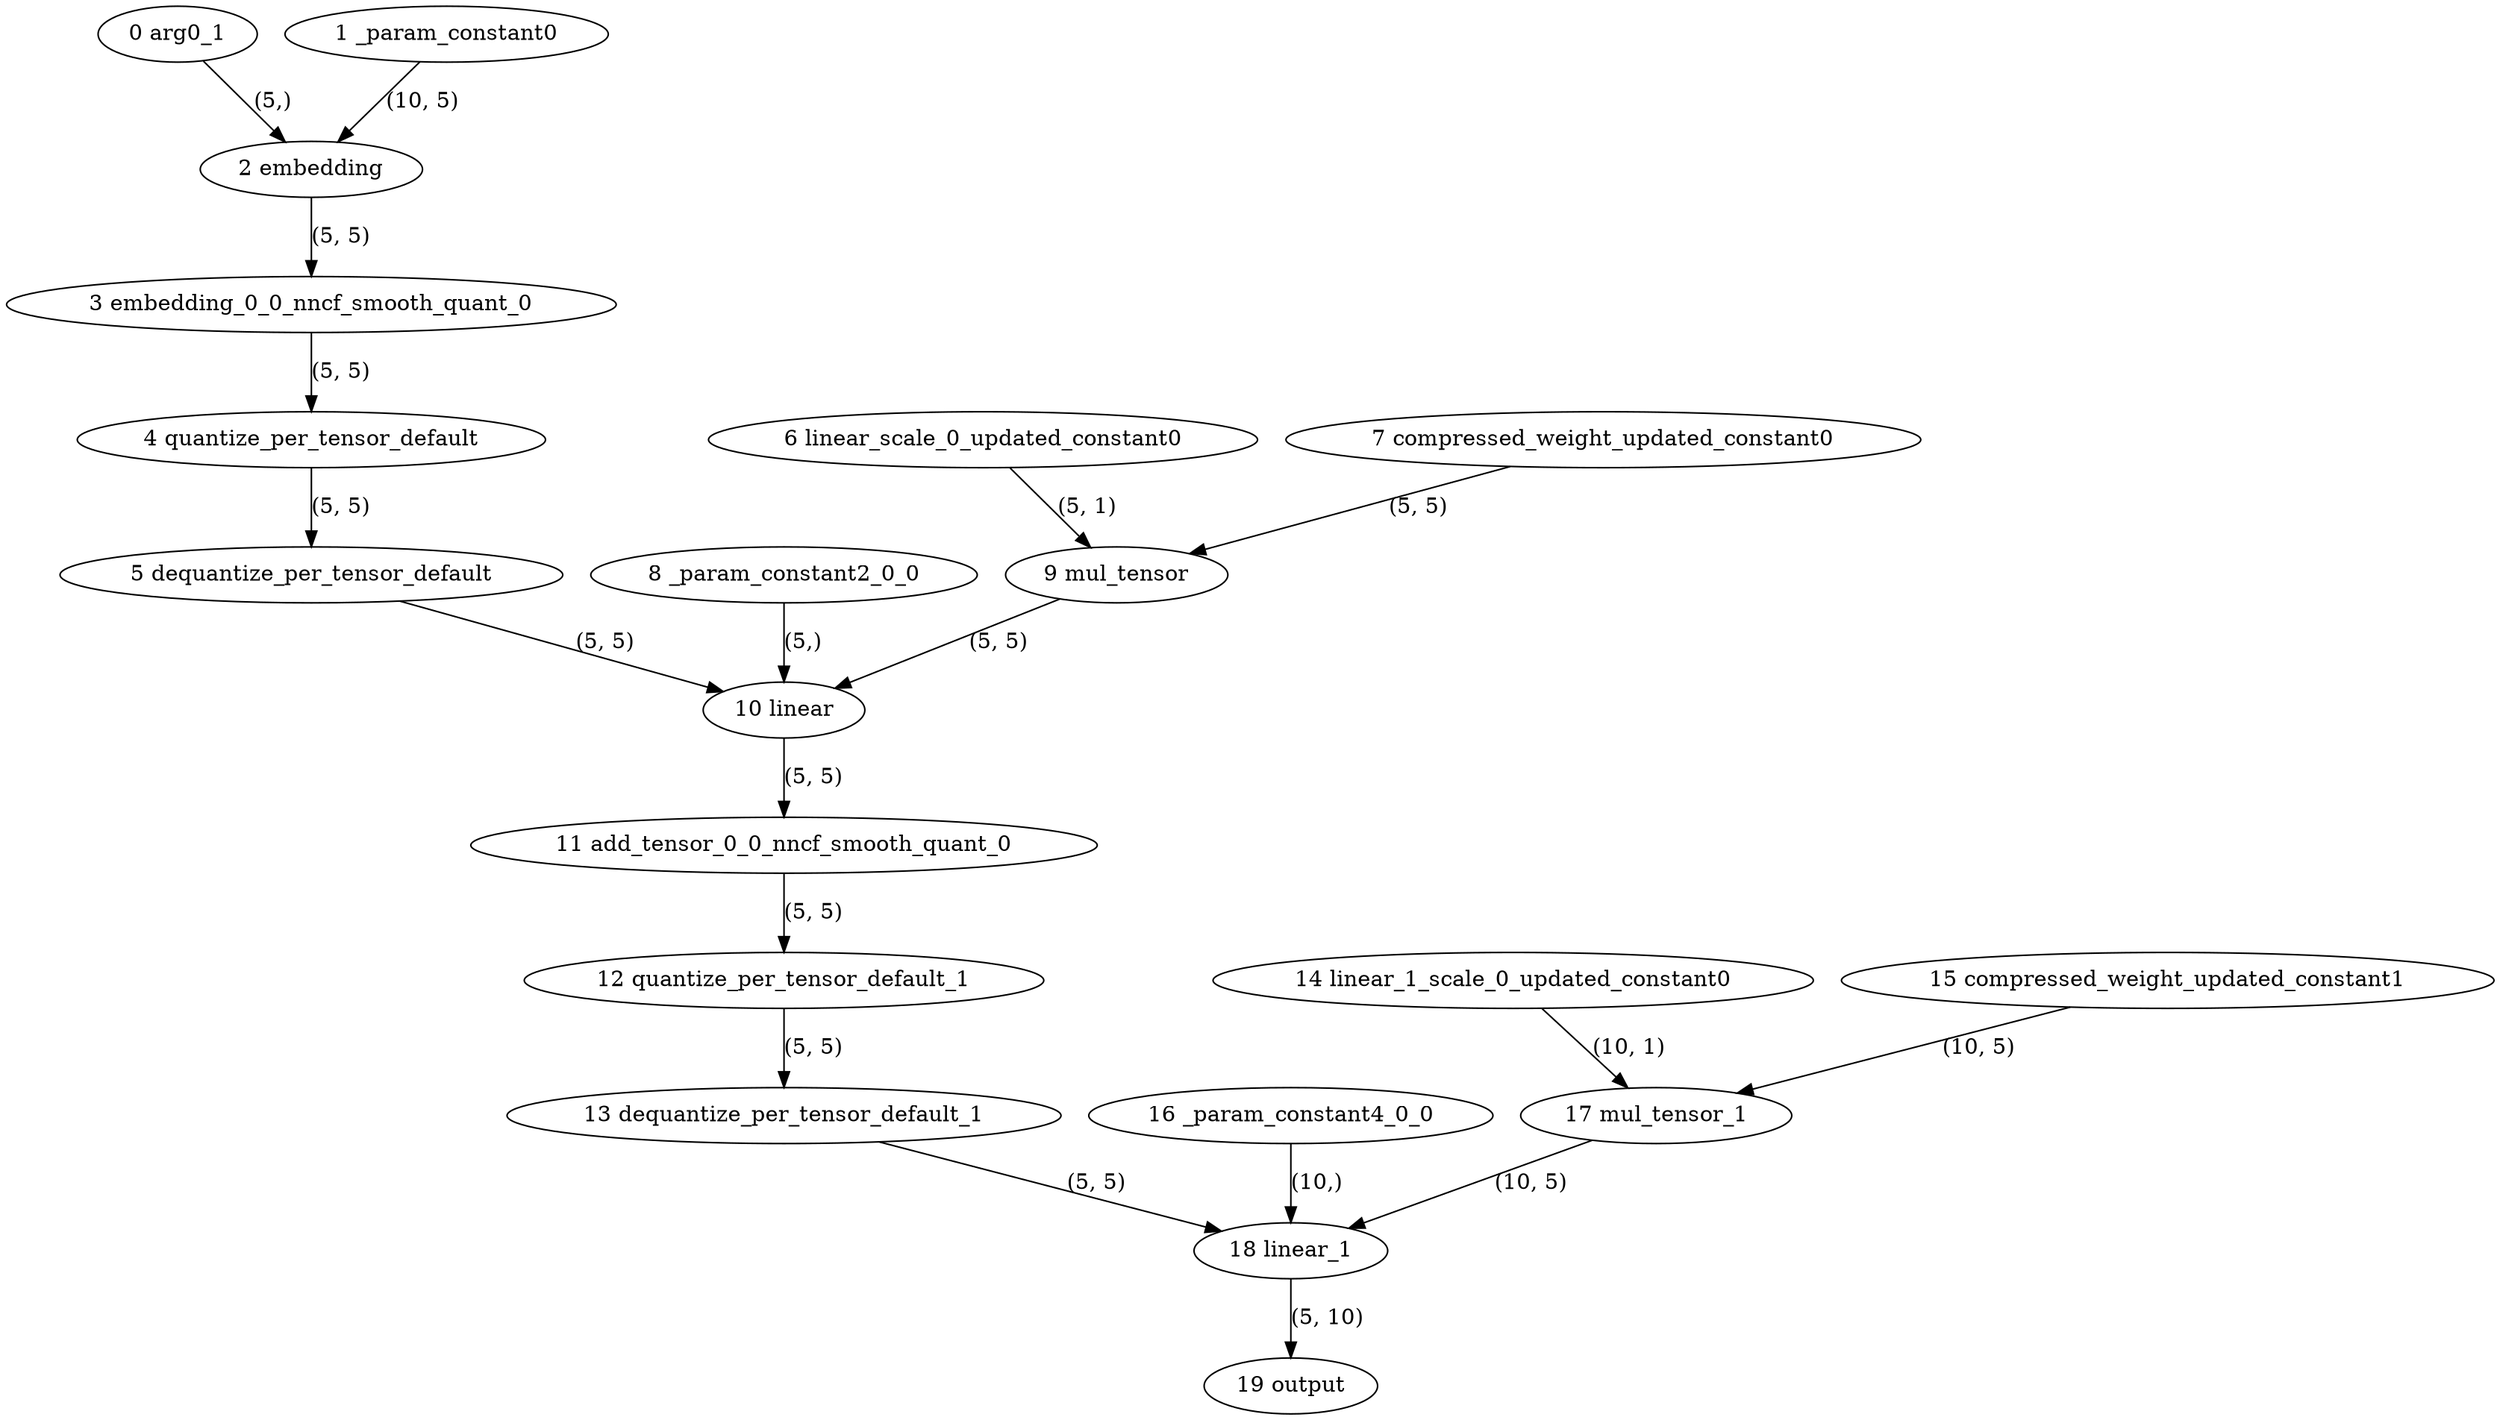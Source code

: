 strict digraph  {
"0 arg0_1" [id=0, type=input];
"1 _param_constant0" [id=1, type=get_attr];
"2 embedding" [id=2, type=embedding];
"3 embedding_0_0_nncf_smooth_quant_0" [id=3, type=call_module];
"4 quantize_per_tensor_default" [id=4, type=quantize_per_tensor];
"5 dequantize_per_tensor_default" [id=5, type=dequantize_per_tensor];
"6 linear_scale_0_updated_constant0" [id=6, type=get_attr];
"7 compressed_weight_updated_constant0" [id=7, type=get_attr];
"8 _param_constant2_0_0" [id=8, type=get_attr];
"9 mul_tensor" [id=9, type=mul];
"10 linear" [id=10, type=linear];
"11 add_tensor_0_0_nncf_smooth_quant_0" [id=11, type=call_module];
"12 quantize_per_tensor_default_1" [id=12, type=quantize_per_tensor];
"13 dequantize_per_tensor_default_1" [id=13, type=dequantize_per_tensor];
"14 linear_1_scale_0_updated_constant0" [id=14, type=get_attr];
"15 compressed_weight_updated_constant1" [id=15, type=get_attr];
"16 _param_constant4_0_0" [id=16, type=get_attr];
"17 mul_tensor_1" [id=17, type=mul];
"18 linear_1" [id=18, type=linear];
"19 output" [id=19, type=output];
"0 arg0_1" -> "2 embedding"  [label="(5,)", style=solid];
"1 _param_constant0" -> "2 embedding"  [label="(10, 5)", style=solid];
"2 embedding" -> "3 embedding_0_0_nncf_smooth_quant_0"  [label="(5, 5)", style=solid];
"3 embedding_0_0_nncf_smooth_quant_0" -> "4 quantize_per_tensor_default"  [label="(5, 5)", style=solid];
"4 quantize_per_tensor_default" -> "5 dequantize_per_tensor_default"  [label="(5, 5)", style=solid];
"5 dequantize_per_tensor_default" -> "10 linear"  [label="(5, 5)", style=solid];
"6 linear_scale_0_updated_constant0" -> "9 mul_tensor"  [label="(5, 1)", style=solid];
"7 compressed_weight_updated_constant0" -> "9 mul_tensor"  [label="(5, 5)", style=solid];
"8 _param_constant2_0_0" -> "10 linear"  [label="(5,)", style=solid];
"9 mul_tensor" -> "10 linear"  [label="(5, 5)", style=solid];
"10 linear" -> "11 add_tensor_0_0_nncf_smooth_quant_0"  [label="(5, 5)", style=solid];
"11 add_tensor_0_0_nncf_smooth_quant_0" -> "12 quantize_per_tensor_default_1"  [label="(5, 5)", style=solid];
"12 quantize_per_tensor_default_1" -> "13 dequantize_per_tensor_default_1"  [label="(5, 5)", style=solid];
"13 dequantize_per_tensor_default_1" -> "18 linear_1"  [label="(5, 5)", style=solid];
"14 linear_1_scale_0_updated_constant0" -> "17 mul_tensor_1"  [label="(10, 1)", style=solid];
"15 compressed_weight_updated_constant1" -> "17 mul_tensor_1"  [label="(10, 5)", style=solid];
"16 _param_constant4_0_0" -> "18 linear_1"  [label="(10,)", style=solid];
"17 mul_tensor_1" -> "18 linear_1"  [label="(10, 5)", style=solid];
"18 linear_1" -> "19 output"  [label="(5, 10)", style=solid];
}
